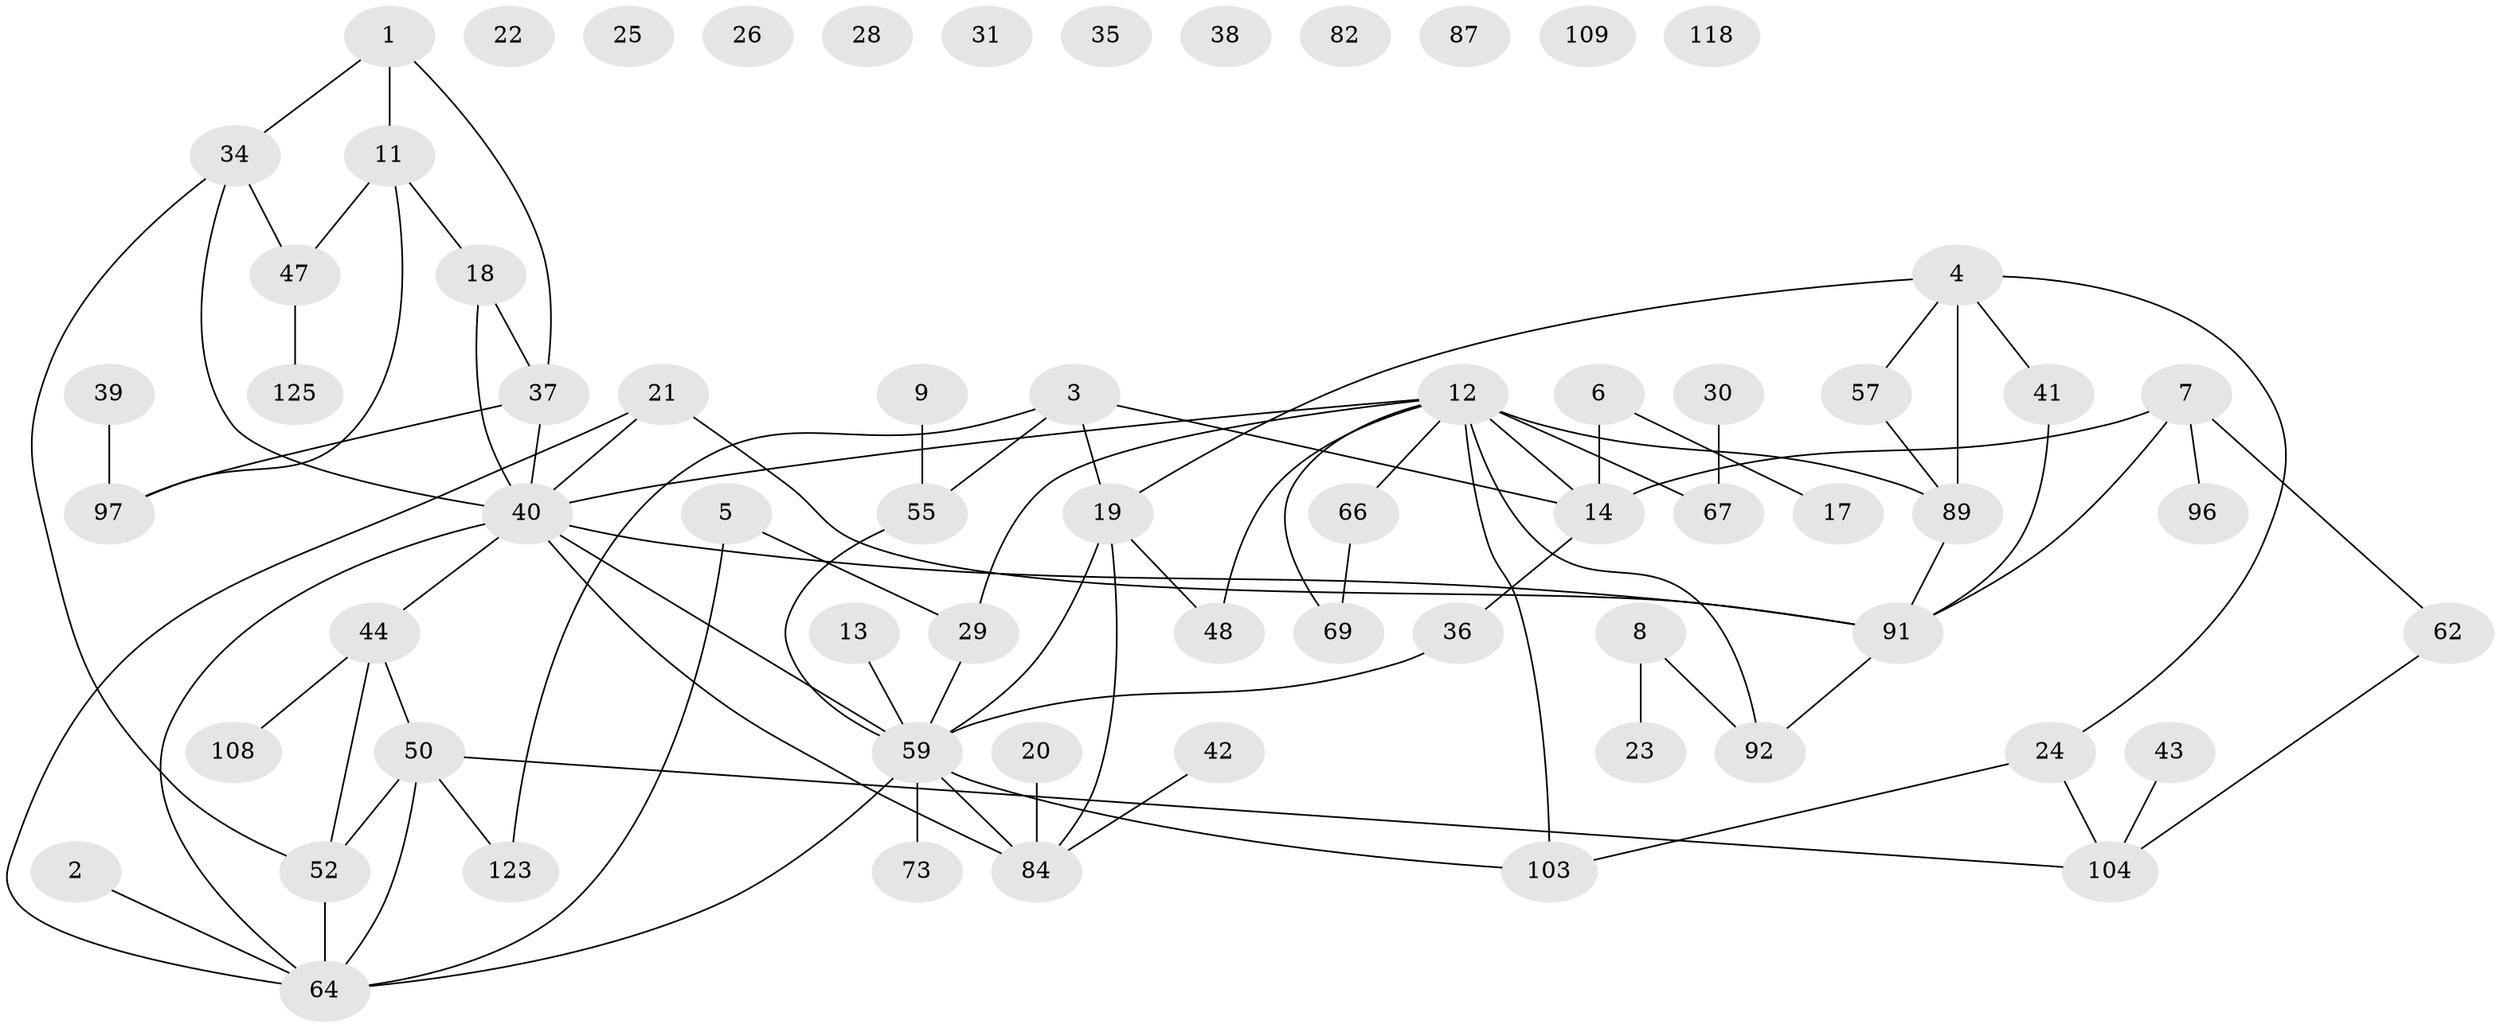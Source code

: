 // original degree distribution, {2: 0.3106060606060606, 3: 0.2196969696969697, 1: 0.20454545454545456, 4: 0.10606060606060606, 6: 0.022727272727272728, 0: 0.07575757575757576, 5: 0.05303030303030303, 7: 0.007575757575757576}
// Generated by graph-tools (version 1.1) at 2025/13/03/09/25 04:13:00]
// undirected, 66 vertices, 86 edges
graph export_dot {
graph [start="1"]
  node [color=gray90,style=filled];
  1 [super="+33+27"];
  2 [super="+100"];
  3 [super="+85+120"];
  4 [super="+15+74"];
  5 [super="+76"];
  6 [super="+77+10"];
  7 [super="+72"];
  8 [super="+94"];
  9 [super="+128+49"];
  11 [super="+53"];
  12 [super="+119+45+51"];
  13 [super="+16"];
  14;
  17 [super="+78"];
  18 [super="+61"];
  19 [super="+75"];
  20 [super="+32"];
  21 [super="+60"];
  22;
  23;
  24 [super="+79"];
  25;
  26;
  28;
  29;
  30 [super="+54"];
  31;
  34 [super="+63"];
  35;
  36;
  37 [super="+95"];
  38 [super="+56"];
  39 [super="+58"];
  40 [super="+110+93"];
  41;
  42;
  43 [super="+46"];
  44 [super="+132+106"];
  47;
  48;
  50 [super="+65"];
  52 [super="+81"];
  55;
  57 [super="+131+102"];
  59 [super="+124+70"];
  62;
  64 [super="+126"];
  66;
  67;
  69;
  73;
  82;
  84 [super="+86"];
  87;
  89 [super="+107"];
  91 [super="+99"];
  92;
  96;
  97;
  103 [super="+111"];
  104 [super="+122"];
  108;
  109;
  118;
  123 [super="+129"];
  125;
  1 -- 34;
  1 -- 37;
  1 -- 11;
  2 -- 64;
  3 -- 14;
  3 -- 123;
  3 -- 55;
  3 -- 19;
  4 -- 89;
  4 -- 24;
  4 -- 41;
  4 -- 57;
  4 -- 19;
  5 -- 64;
  5 -- 29;
  6 -- 14;
  6 -- 17;
  7 -- 14;
  7 -- 96;
  7 -- 62;
  7 -- 91;
  8 -- 23;
  8 -- 92;
  9 -- 55;
  11 -- 97;
  11 -- 47;
  11 -- 18;
  12 -- 92;
  12 -- 48;
  12 -- 67 [weight=2];
  12 -- 103;
  12 -- 40;
  12 -- 69;
  12 -- 29;
  12 -- 14 [weight=2];
  12 -- 89;
  12 -- 66;
  13 -- 59;
  14 -- 36;
  18 -- 40;
  18 -- 37;
  19 -- 48;
  19 -- 59;
  19 -- 84;
  20 -- 84;
  21 -- 64;
  21 -- 40 [weight=2];
  21 -- 91;
  24 -- 104;
  24 -- 103;
  29 -- 59 [weight=2];
  30 -- 67;
  34 -- 47;
  34 -- 40;
  34 -- 52;
  36 -- 59;
  37 -- 97;
  37 -- 40;
  39 -- 97;
  40 -- 91;
  40 -- 44;
  40 -- 64;
  40 -- 59;
  40 -- 84;
  41 -- 91;
  42 -- 84;
  43 -- 104;
  44 -- 108;
  44 -- 50;
  44 -- 52;
  47 -- 125;
  50 -- 123;
  50 -- 104;
  50 -- 64;
  50 -- 52;
  52 -- 64;
  55 -- 59;
  57 -- 89;
  59 -- 64;
  59 -- 103;
  59 -- 73;
  59 -- 84;
  62 -- 104;
  66 -- 69;
  89 -- 91;
  91 -- 92;
}
